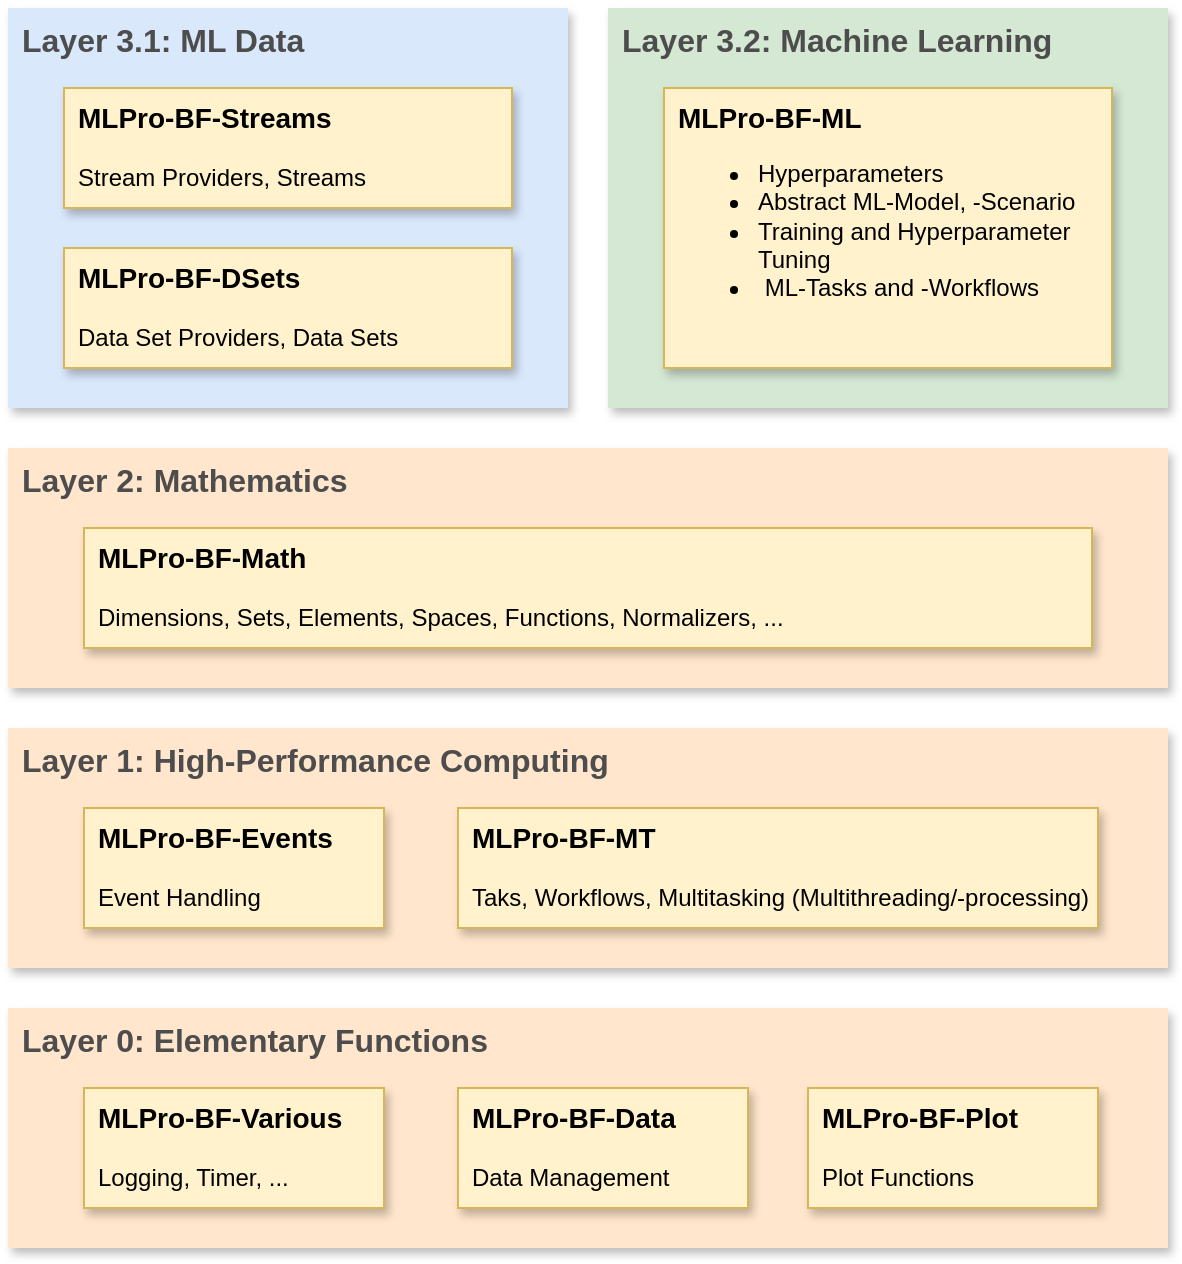 <mxfile version="20.2.8" type="device"><diagram id="fFlcpSXXy8tqmFIUa-IP" name="Seite-1"><mxGraphModel dx="2810" dy="1265" grid="1" gridSize="10" guides="1" tooltips="1" connect="1" arrows="1" fold="1" page="1" pageScale="1" pageWidth="4681" pageHeight="3300" math="0" shadow="0"><root><mxCell id="0"/><mxCell id="1" parent="0"/><mxCell id="JanPlrSS_G9j6Y3K1HOv-21" value="Layer 0: Elementary Functions" style="rounded=0;whiteSpace=wrap;html=1;shadow=1;glass=0;fontSize=16;align=left;labelPosition=center;verticalLabelPosition=middle;verticalAlign=top;spacingLeft=5;fontStyle=1;strokeColor=none;fillColor=#ffe6cc;fontColor=#4D4D4D;" vertex="1" parent="1"><mxGeometry x="40" y="590" width="580" height="120" as="geometry"/></mxCell><mxCell id="JanPlrSS_G9j6Y3K1HOv-20" value="Layer 3.2: Machine Learning" style="rounded=0;whiteSpace=wrap;html=1;shadow=1;glass=0;fontSize=16;dashed=1;align=left;labelPosition=center;verticalLabelPosition=middle;verticalAlign=top;spacingLeft=5;spacingRight=5;fontStyle=1;fillColor=#d5e8d4;strokeColor=none;fontColor=#4D4D4D;" vertex="1" parent="1"><mxGeometry x="340" y="90" width="280" height="200" as="geometry"/></mxCell><mxCell id="JanPlrSS_G9j6Y3K1HOv-16" value="Layer 3.1: ML Data" style="rounded=0;whiteSpace=wrap;html=1;shadow=1;glass=0;fontSize=16;dashed=1;align=left;labelPosition=center;verticalLabelPosition=middle;verticalAlign=top;spacingLeft=5;spacingRight=5;fontStyle=1;fillColor=#dae8fc;strokeColor=none;fontColor=#4D4D4D;" vertex="1" parent="1"><mxGeometry x="40" y="90" width="280" height="200" as="geometry"/></mxCell><mxCell id="JanPlrSS_G9j6Y3K1HOv-14" value="Layer 2: Mathematics" style="rounded=0;whiteSpace=wrap;html=1;shadow=1;glass=0;fontSize=16;dashed=1;align=left;labelPosition=center;verticalLabelPosition=middle;verticalAlign=top;spacingLeft=5;fontStyle=1;fillColor=#ffe6cc;strokeColor=none;fontColor=#4D4D4D;" vertex="1" parent="1"><mxGeometry x="40" y="310" width="580" height="120" as="geometry"/></mxCell><mxCell id="JanPlrSS_G9j6Y3K1HOv-13" value="Layer 1: High-Performance Computing" style="rounded=0;whiteSpace=wrap;html=1;shadow=1;glass=0;fontSize=16;dashed=1;align=left;labelPosition=center;verticalLabelPosition=middle;verticalAlign=top;spacingLeft=5;fontStyle=1;fillColor=#ffe6cc;strokeColor=none;fontColor=#4D4D4D;" vertex="1" parent="1"><mxGeometry x="40" y="450" width="580" height="120" as="geometry"/></mxCell><mxCell id="JanPlrSS_G9j6Y3K1HOv-1" value="&lt;font style=&quot;font-size: 14px;&quot;&gt;MLPro-BF-Various&lt;/font&gt;&lt;br&gt;&lt;span style=&quot;font-weight: normal;&quot;&gt;&lt;br&gt;Logging, Timer, ...&lt;/span&gt;" style="rounded=0;whiteSpace=wrap;html=1;fillColor=#fff2cc;strokeColor=#d6b656;glass=0;shadow=1;align=left;verticalAlign=top;fontStyle=1;spacingLeft=5;" vertex="1" parent="1"><mxGeometry x="78" y="630" width="150" height="60" as="geometry"/></mxCell><mxCell id="JanPlrSS_G9j6Y3K1HOv-3" value="&lt;font style=&quot;font-size: 14px;&quot;&gt;MLPro-BF-Math&lt;br&gt;&lt;/font&gt;&lt;span style=&quot;font-weight: normal;&quot;&gt;&lt;br&gt;Dimensions, Sets, Elements, Spaces, Functions, Normalizers, ...&lt;/span&gt;" style="rounded=0;whiteSpace=wrap;html=1;fillColor=#fff2cc;strokeColor=#d6b656;glass=0;shadow=1;align=left;verticalAlign=top;fontStyle=1;spacingLeft=5;" vertex="1" parent="1"><mxGeometry x="78" y="350" width="504" height="60" as="geometry"/></mxCell><mxCell id="JanPlrSS_G9j6Y3K1HOv-4" value="&lt;font style=&quot;font-size: 14px;&quot;&gt;MLPro-BF-Events&lt;/font&gt;&lt;br&gt;&lt;br&gt;&lt;span style=&quot;font-weight: normal;&quot;&gt;Event Handling&lt;/span&gt;" style="rounded=0;whiteSpace=wrap;html=1;fillColor=#fff2cc;strokeColor=#d6b656;glass=0;shadow=1;align=left;verticalAlign=top;fontStyle=1;spacingLeft=5;" vertex="1" parent="1"><mxGeometry x="78" y="490" width="150" height="60" as="geometry"/></mxCell><mxCell id="JanPlrSS_G9j6Y3K1HOv-5" value="&lt;font style=&quot;font-size: 14px;&quot;&gt;MLPro-BF-MT &lt;/font&gt;&lt;br&gt;&lt;br&gt;&lt;span style=&quot;font-weight: normal;&quot;&gt;Taks, Workflows, Multitasking (Multithreading/-processing)&lt;/span&gt;" style="rounded=0;whiteSpace=wrap;html=1;fillColor=#fff2cc;strokeColor=#d6b656;glass=0;shadow=1;align=left;verticalAlign=top;fontStyle=1;spacingLeft=5;" vertex="1" parent="1"><mxGeometry x="265" y="490" width="320" height="60" as="geometry"/></mxCell><mxCell id="JanPlrSS_G9j6Y3K1HOv-6" value="&lt;font style=&quot;font-size: 14px;&quot;&gt;MLPro-BF-Streams&lt;/font&gt;&lt;br&gt;&lt;br&gt;&lt;span style=&quot;font-weight: normal;&quot;&gt;Stream Providers, Streams&lt;/span&gt;" style="rounded=0;whiteSpace=wrap;html=1;fillColor=#fff2cc;strokeColor=#d6b656;glass=0;shadow=1;align=left;verticalAlign=top;fontStyle=1;spacingLeft=5;" vertex="1" parent="1"><mxGeometry x="68" y="130" width="224" height="60" as="geometry"/></mxCell><mxCell id="JanPlrSS_G9j6Y3K1HOv-7" value="&lt;font style=&quot;font-size: 14px;&quot;&gt;MLPro-BF-Data&lt;/font&gt;&lt;br&gt;&lt;span style=&quot;font-weight: normal;&quot;&gt;&lt;br&gt;Data Management&lt;/span&gt;" style="rounded=0;whiteSpace=wrap;html=1;fillColor=#fff2cc;strokeColor=#d6b656;glass=0;shadow=1;align=left;verticalAlign=top;fontStyle=1;spacingLeft=5;" vertex="1" parent="1"><mxGeometry x="265" y="630" width="145" height="60" as="geometry"/></mxCell><mxCell id="JanPlrSS_G9j6Y3K1HOv-8" value="&lt;font style=&quot;font-size: 14px;&quot;&gt;MLPro-BF-ML&lt;/font&gt;&lt;span style=&quot;background-color: initial; font-weight: normal;&quot;&gt;&lt;br&gt;&lt;ul&gt;&lt;li&gt;&lt;span style=&quot;background-color: initial; font-weight: normal;&quot;&gt;Hyperparameters&lt;/span&gt;&lt;/li&gt;&lt;li&gt;&lt;span style=&quot;background-color: initial; font-weight: normal;&quot;&gt;Abstract ML-Model, -Scenario&lt;/span&gt;&lt;/li&gt;&lt;li&gt;&lt;span style=&quot;background-color: initial; font-weight: normal;&quot;&gt;Training and Hyperparameter Tuning&lt;/span&gt;&lt;/li&gt;&lt;li&gt;&lt;span style=&quot;background-color: initial; font-weight: normal;&quot;&gt;&amp;nbsp;ML-Tasks and -Workflows&lt;/span&gt;&lt;/li&gt;&lt;/ul&gt;&lt;/span&gt;&lt;blockquote style=&quot;margin: 0 0 0 40px; border: none; padding: 0px;&quot;&gt;&lt;/blockquote&gt;&lt;blockquote style=&quot;margin: 0 0 0 40px; border: none; padding: 0px;&quot;&gt;&lt;/blockquote&gt;" style="rounded=0;whiteSpace=wrap;html=1;fillColor=#fff2cc;strokeColor=#d6b656;glass=0;shadow=1;align=left;verticalAlign=top;fontStyle=1;spacingLeft=5;" vertex="1" parent="1"><mxGeometry x="368" y="130" width="224" height="140" as="geometry"/></mxCell><mxCell id="JanPlrSS_G9j6Y3K1HOv-9" value="&lt;font style=&quot;font-size: 14px;&quot;&gt;MLPro-BF-Plot&lt;/font&gt;&lt;br&gt;&lt;span style=&quot;font-weight: normal;&quot;&gt;&lt;br&gt;Plot Functions&lt;/span&gt;" style="rounded=0;whiteSpace=wrap;html=1;fillColor=#fff2cc;strokeColor=#d6b656;glass=0;shadow=1;align=left;verticalAlign=top;fontStyle=1;spacingLeft=5;" vertex="1" parent="1"><mxGeometry x="440" y="630" width="145" height="60" as="geometry"/></mxCell><mxCell id="JanPlrSS_G9j6Y3K1HOv-17" value="&lt;font style=&quot;font-size: 14px;&quot;&gt;MLPro-BF-DSets&lt;/font&gt;&lt;br&gt;&lt;br&gt;&lt;span style=&quot;font-weight: normal;&quot;&gt;Data Set Providers, Data Sets&lt;/span&gt;" style="rounded=0;whiteSpace=wrap;html=1;fillColor=#fff2cc;strokeColor=#d6b656;glass=0;shadow=1;align=left;verticalAlign=top;fontStyle=1;spacingLeft=5;" vertex="1" parent="1"><mxGeometry x="68" y="210" width="224" height="60" as="geometry"/></mxCell></root></mxGraphModel></diagram></mxfile>